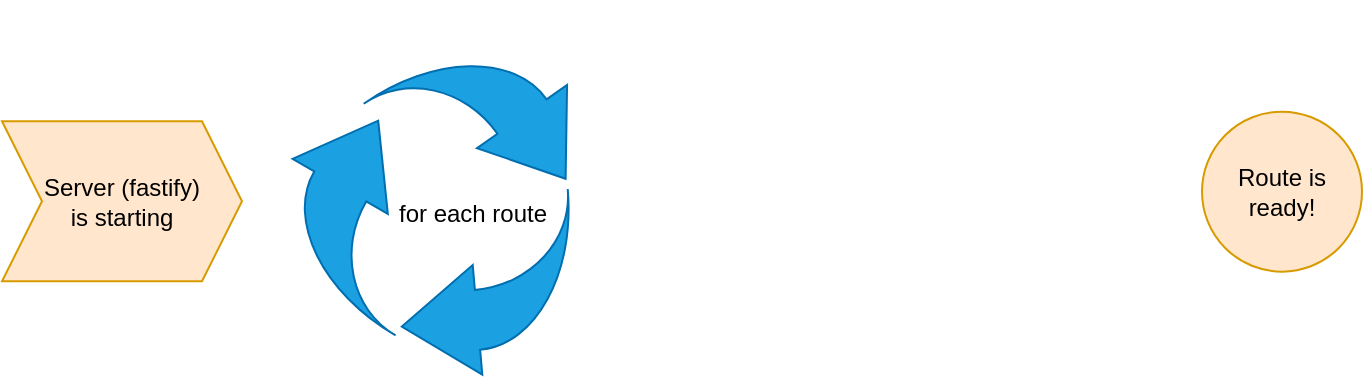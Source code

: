 <mxfile version="21.7.5" type="device">
  <diagram id="SPKYBTCJc2w390qjwVUy" name="Page-1">
    <mxGraphModel dx="2058" dy="878" grid="1" gridSize="10" guides="1" tooltips="1" connect="1" arrows="1" fold="1" page="1" pageScale="1" pageWidth="827" pageHeight="1169" math="0" shadow="0">
      <root>
        <mxCell id="0" />
        <mxCell id="1" parent="0" />
        <mxCell id="dJnPSKyWQtNuJKsAuVXQ-1" value="Server (fastify)&lt;br&gt;is starting" style="shape=step;perimeter=stepPerimeter;whiteSpace=wrap;html=1;fixedSize=1;fillColor=#ffe6cc;strokeColor=#d79b00;" parent="1" vertex="1">
          <mxGeometry x="30" y="449.64" width="120" height="80" as="geometry" />
        </mxCell>
        <mxCell id="dJnPSKyWQtNuJKsAuVXQ-6" value="" style="group" parent="1" vertex="1" connectable="0">
          <mxGeometry x="150" y="390" width="184.3" height="189.64" as="geometry" />
        </mxCell>
        <mxCell id="dJnPSKyWQtNuJKsAuVXQ-2" value="" style="html=1;shadow=0;dashed=0;align=center;verticalAlign=middle;shape=mxgraph.arrows2.jumpInArrow;dy=15;dx=38;arrowHead=55;rotation=55;fillColor=#1ba1e2;strokeColor=#006EAF;fontColor=#ffffff;" parent="dJnPSKyWQtNuJKsAuVXQ-6" vertex="1">
          <mxGeometry x="78.263" y="17.417" width="88.632" height="88.698" as="geometry" />
        </mxCell>
        <mxCell id="dJnPSKyWQtNuJKsAuVXQ-3" value="" style="html=1;shadow=0;dashed=0;align=center;verticalAlign=middle;shape=mxgraph.arrows2.jumpInArrow;dy=15;dx=38;arrowHead=55;rotation=-60;fillColor=#1ba1e2;fontColor=#ffffff;strokeColor=#006EAF;" parent="dJnPSKyWQtNuJKsAuVXQ-6" vertex="1">
          <mxGeometry x="16.221" y="61.766" width="88.632" height="88.698" as="geometry" />
        </mxCell>
        <mxCell id="dJnPSKyWQtNuJKsAuVXQ-4" value="" style="html=1;shadow=0;dashed=0;align=center;verticalAlign=middle;shape=mxgraph.arrows2.jumpInArrow;dy=15;dx=38;arrowHead=55;rotation=-185;fillColor=#1ba1e2;fontColor=#ffffff;strokeColor=#006EAF;" parent="dJnPSKyWQtNuJKsAuVXQ-6" vertex="1">
          <mxGeometry x="78.263" y="97.245" width="88.632" height="88.698" as="geometry" />
        </mxCell>
        <mxCell id="dJnPSKyWQtNuJKsAuVXQ-5" value="for each route" style="text;html=1;align=center;verticalAlign=middle;resizable=0;points=[];autosize=1;strokeColor=none;fillColor=none;" parent="dJnPSKyWQtNuJKsAuVXQ-6" vertex="1">
          <mxGeometry x="69.998" y="96.116" width="90" height="20" as="geometry" />
        </mxCell>
        <mxCell id="dJnPSKyWQtNuJKsAuVXQ-7" value="Route is ready!" style="ellipse;whiteSpace=wrap;html=1;aspect=fixed;fillColor=#ffe6cc;strokeColor=#d79b00;" parent="1" vertex="1">
          <mxGeometry x="630" y="444.82" width="80" height="80" as="geometry" />
        </mxCell>
      </root>
    </mxGraphModel>
  </diagram>
</mxfile>
